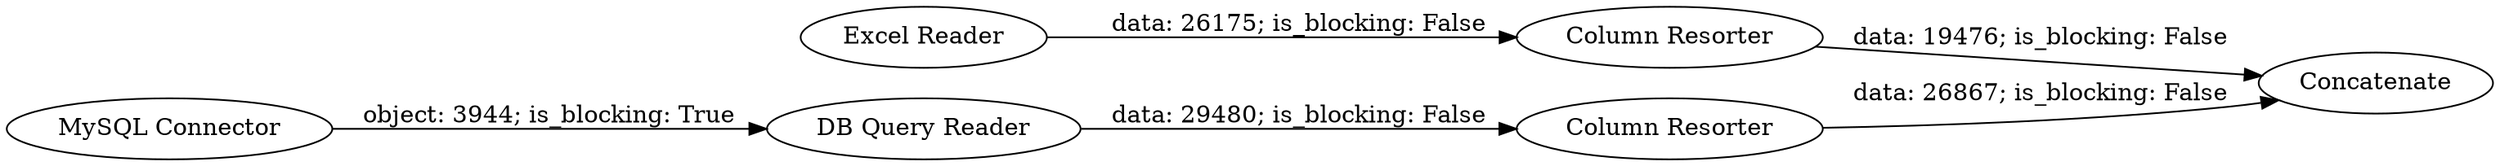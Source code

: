 digraph {
	"434567369661531274_2" [label="DB Query Reader"]
	"434567369661531274_3" [label="Excel Reader"]
	"434567369661531274_6" [label="Column Resorter"]
	"434567369661531274_1" [label="MySQL Connector"]
	"434567369661531274_22" [label=Concatenate]
	"434567369661531274_11" [label="Column Resorter"]
	"434567369661531274_1" -> "434567369661531274_2" [label="object: 3944; is_blocking: True"]
	"434567369661531274_3" -> "434567369661531274_11" [label="data: 26175; is_blocking: False"]
	"434567369661531274_6" -> "434567369661531274_22" [label="data: 26867; is_blocking: False"]
	"434567369661531274_11" -> "434567369661531274_22" [label="data: 19476; is_blocking: False"]
	"434567369661531274_2" -> "434567369661531274_6" [label="data: 29480; is_blocking: False"]
	rankdir=LR
}
